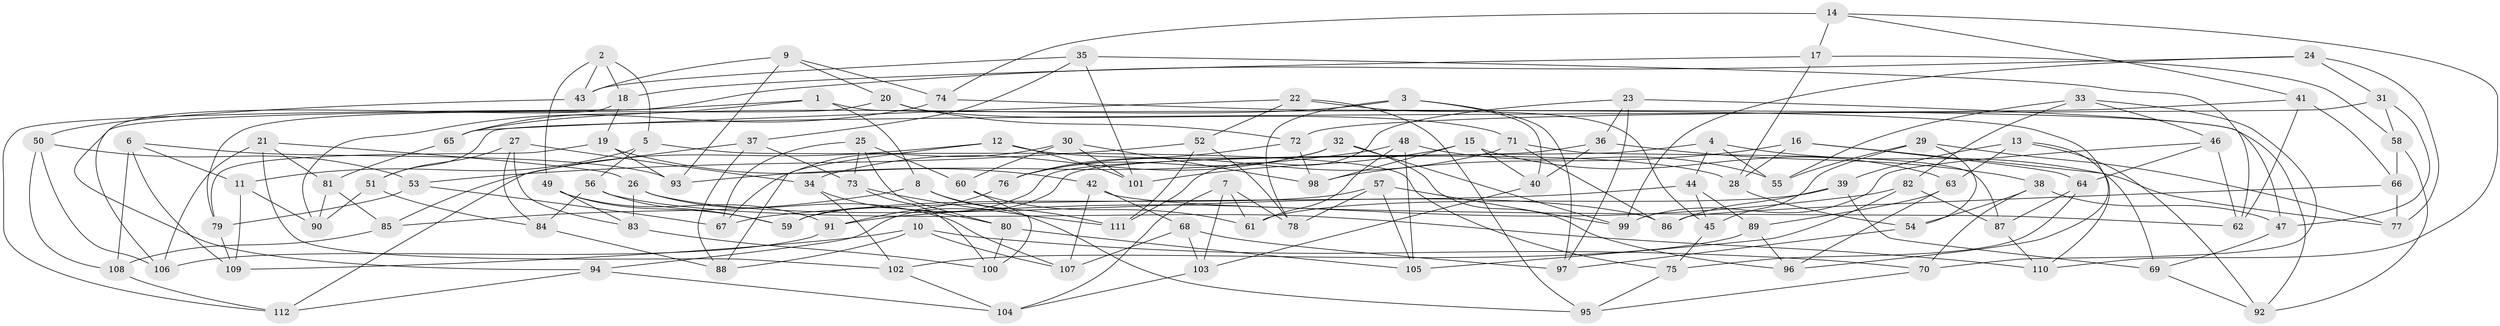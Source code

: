 // coarse degree distribution, {3: 0.10714285714285714, 4: 0.5, 6: 0.07142857142857142, 7: 0.03571428571428571, 5: 0.125, 8: 0.07142857142857142, 12: 0.017857142857142856, 2: 0.017857142857142856, 13: 0.017857142857142856, 9: 0.03571428571428571}
// Generated by graph-tools (version 1.1) at 2025/03/03/04/25 22:03:23]
// undirected, 112 vertices, 224 edges
graph export_dot {
graph [start="1"]
  node [color=gray90,style=filled];
  1;
  2;
  3;
  4;
  5;
  6;
  7;
  8;
  9;
  10;
  11;
  12;
  13;
  14;
  15;
  16;
  17;
  18;
  19;
  20;
  21;
  22;
  23;
  24;
  25;
  26;
  27;
  28;
  29;
  30;
  31;
  32;
  33;
  34;
  35;
  36;
  37;
  38;
  39;
  40;
  41;
  42;
  43;
  44;
  45;
  46;
  47;
  48;
  49;
  50;
  51;
  52;
  53;
  54;
  55;
  56;
  57;
  58;
  59;
  60;
  61;
  62;
  63;
  64;
  65;
  66;
  67;
  68;
  69;
  70;
  71;
  72;
  73;
  74;
  75;
  76;
  77;
  78;
  79;
  80;
  81;
  82;
  83;
  84;
  85;
  86;
  87;
  88;
  89;
  90;
  91;
  92;
  93;
  94;
  95;
  96;
  97;
  98;
  99;
  100;
  101;
  102;
  103;
  104;
  105;
  106;
  107;
  108;
  109;
  110;
  111;
  112;
  1 -- 112;
  1 -- 8;
  1 -- 92;
  1 -- 65;
  2 -- 49;
  2 -- 18;
  2 -- 5;
  2 -- 43;
  3 -- 78;
  3 -- 40;
  3 -- 97;
  3 -- 65;
  4 -- 94;
  4 -- 77;
  4 -- 55;
  4 -- 44;
  5 -- 56;
  5 -- 11;
  5 -- 75;
  6 -- 108;
  6 -- 11;
  6 -- 93;
  6 -- 109;
  7 -- 61;
  7 -- 78;
  7 -- 104;
  7 -- 103;
  8 -- 85;
  8 -- 111;
  8 -- 95;
  9 -- 74;
  9 -- 93;
  9 -- 43;
  9 -- 20;
  10 -- 88;
  10 -- 107;
  10 -- 70;
  10 -- 109;
  11 -- 109;
  11 -- 90;
  12 -- 88;
  12 -- 101;
  12 -- 85;
  12 -- 28;
  13 -- 39;
  13 -- 63;
  13 -- 110;
  13 -- 92;
  14 -- 110;
  14 -- 17;
  14 -- 41;
  14 -- 74;
  15 -- 63;
  15 -- 101;
  15 -- 40;
  15 -- 98;
  16 -- 98;
  16 -- 64;
  16 -- 28;
  16 -- 69;
  17 -- 18;
  17 -- 28;
  17 -- 58;
  18 -- 94;
  18 -- 19;
  19 -- 93;
  19 -- 79;
  19 -- 42;
  20 -- 79;
  20 -- 72;
  20 -- 71;
  21 -- 81;
  21 -- 102;
  21 -- 26;
  21 -- 106;
  22 -- 95;
  22 -- 65;
  22 -- 45;
  22 -- 52;
  23 -- 111;
  23 -- 47;
  23 -- 97;
  23 -- 36;
  24 -- 106;
  24 -- 31;
  24 -- 77;
  24 -- 99;
  25 -- 73;
  25 -- 60;
  25 -- 80;
  25 -- 67;
  26 -- 107;
  26 -- 83;
  26 -- 86;
  27 -- 84;
  27 -- 34;
  27 -- 51;
  27 -- 83;
  28 -- 54;
  29 -- 54;
  29 -- 77;
  29 -- 45;
  29 -- 55;
  30 -- 101;
  30 -- 60;
  30 -- 67;
  30 -- 98;
  31 -- 51;
  31 -- 47;
  31 -- 58;
  32 -- 76;
  32 -- 96;
  32 -- 99;
  32 -- 34;
  33 -- 55;
  33 -- 82;
  33 -- 46;
  33 -- 70;
  34 -- 80;
  34 -- 102;
  35 -- 37;
  35 -- 43;
  35 -- 62;
  35 -- 101;
  36 -- 59;
  36 -- 38;
  36 -- 40;
  37 -- 73;
  37 -- 88;
  37 -- 112;
  38 -- 70;
  38 -- 54;
  38 -- 47;
  39 -- 61;
  39 -- 69;
  39 -- 86;
  40 -- 103;
  41 -- 62;
  41 -- 66;
  41 -- 72;
  42 -- 68;
  42 -- 107;
  42 -- 62;
  43 -- 50;
  44 -- 67;
  44 -- 89;
  44 -- 45;
  45 -- 75;
  46 -- 62;
  46 -- 64;
  46 -- 99;
  47 -- 69;
  48 -- 105;
  48 -- 93;
  48 -- 55;
  48 -- 61;
  49 -- 83;
  49 -- 91;
  49 -- 59;
  50 -- 53;
  50 -- 108;
  50 -- 106;
  51 -- 84;
  51 -- 90;
  52 -- 111;
  52 -- 53;
  52 -- 78;
  53 -- 79;
  53 -- 67;
  54 -- 97;
  56 -- 84;
  56 -- 110;
  56 -- 59;
  57 -- 78;
  57 -- 59;
  57 -- 105;
  57 -- 99;
  58 -- 92;
  58 -- 66;
  60 -- 61;
  60 -- 100;
  63 -- 96;
  63 -- 89;
  64 -- 75;
  64 -- 87;
  65 -- 81;
  66 -- 77;
  66 -- 86;
  68 -- 97;
  68 -- 103;
  68 -- 107;
  69 -- 92;
  70 -- 95;
  71 -- 76;
  71 -- 87;
  71 -- 86;
  72 -- 98;
  72 -- 76;
  73 -- 111;
  73 -- 100;
  74 -- 96;
  74 -- 90;
  75 -- 95;
  76 -- 91;
  79 -- 109;
  80 -- 105;
  80 -- 100;
  81 -- 90;
  81 -- 85;
  82 -- 87;
  82 -- 91;
  82 -- 105;
  83 -- 100;
  84 -- 88;
  85 -- 108;
  87 -- 110;
  89 -- 102;
  89 -- 96;
  91 -- 106;
  94 -- 104;
  94 -- 112;
  102 -- 104;
  103 -- 104;
  108 -- 112;
}
